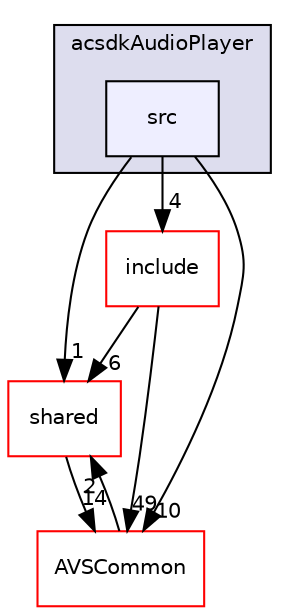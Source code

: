 digraph "/workplace/avs-device-sdk/capabilities/AudioPlayer/acsdkAudioPlayer/src" {
  compound=true
  node [ fontsize="10", fontname="Helvetica"];
  edge [ labelfontsize="10", labelfontname="Helvetica"];
  subgraph clusterdir_a2d3ccdd87c0e112b606df9d2c974581 {
    graph [ bgcolor="#ddddee", pencolor="black", label="acsdkAudioPlayer" fontname="Helvetica", fontsize="10", URL="dir_a2d3ccdd87c0e112b606df9d2c974581.html"]
  dir_f018c7de3d9dbab520634bddfc50c543 [shape=box, label="src", style="filled", fillcolor="#eeeeff", pencolor="black", URL="dir_f018c7de3d9dbab520634bddfc50c543.html"];
  }
  dir_9982052f7ce695d12571567315b2fafa [shape=box label="shared" fillcolor="white" style="filled" color="red" URL="dir_9982052f7ce695d12571567315b2fafa.html"];
  dir_c35b695d966e6f72cb401272f16009c6 [shape=box label="include" fillcolor="white" style="filled" color="red" URL="dir_c35b695d966e6f72cb401272f16009c6.html"];
  dir_13e65effb2bde530b17b3d5eefcd0266 [shape=box label="AVSCommon" fillcolor="white" style="filled" color="red" URL="dir_13e65effb2bde530b17b3d5eefcd0266.html"];
  dir_9982052f7ce695d12571567315b2fafa->dir_13e65effb2bde530b17b3d5eefcd0266 [headlabel="14", labeldistance=1.5 headhref="dir_000549_000017.html"];
  dir_f018c7de3d9dbab520634bddfc50c543->dir_9982052f7ce695d12571567315b2fafa [headlabel="1", labeldistance=1.5 headhref="dir_000258_000549.html"];
  dir_f018c7de3d9dbab520634bddfc50c543->dir_c35b695d966e6f72cb401272f16009c6 [headlabel="4", labeldistance=1.5 headhref="dir_000258_000256.html"];
  dir_f018c7de3d9dbab520634bddfc50c543->dir_13e65effb2bde530b17b3d5eefcd0266 [headlabel="10", labeldistance=1.5 headhref="dir_000258_000017.html"];
  dir_c35b695d966e6f72cb401272f16009c6->dir_9982052f7ce695d12571567315b2fafa [headlabel="6", labeldistance=1.5 headhref="dir_000256_000549.html"];
  dir_c35b695d966e6f72cb401272f16009c6->dir_13e65effb2bde530b17b3d5eefcd0266 [headlabel="49", labeldistance=1.5 headhref="dir_000256_000017.html"];
  dir_13e65effb2bde530b17b3d5eefcd0266->dir_9982052f7ce695d12571567315b2fafa [headlabel="2", labeldistance=1.5 headhref="dir_000017_000549.html"];
}

